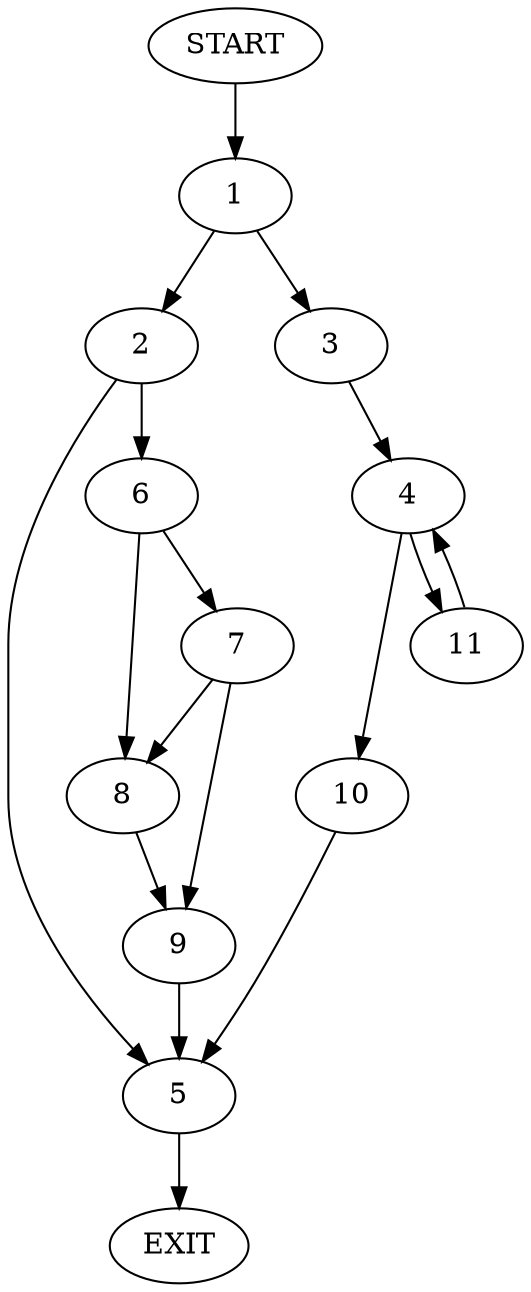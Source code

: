 digraph {
0 [label="START"]
12 [label="EXIT"]
0 -> 1
1 -> 2
1 -> 3
3 -> 4
2 -> 5
2 -> 6
5 -> 12
6 -> 7
6 -> 8
8 -> 9
7 -> 9
7 -> 8
9 -> 5
4 -> 10
4 -> 11
10 -> 5
11 -> 4
}
